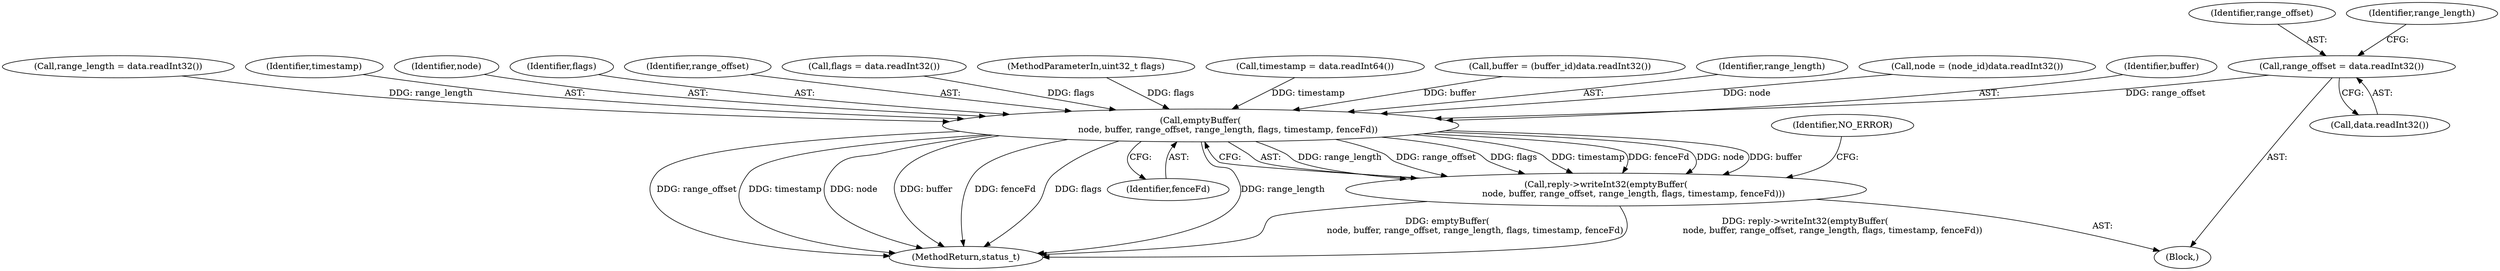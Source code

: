 digraph "0_Android_8d87321b704cb3f88e8cae668937d001fd63d5e3@API" {
"1001132" [label="(Call,range_offset = data.readInt32())"];
"1001154" [label="(Call,emptyBuffer(\n                    node, buffer, range_offset, range_length, flags, timestamp, fenceFd))"];
"1001153" [label="(Call,reply->writeInt32(emptyBuffer(\n                    node, buffer, range_offset, range_length, flags, timestamp, fenceFd)))"];
"1001207" [label="(MethodReturn,status_t)"];
"1000105" [label="(MethodParameterIn,uint32_t flags)"];
"1001132" [label="(Call,range_offset = data.readInt32())"];
"1001144" [label="(Call,timestamp = data.readInt64())"];
"1001133" [label="(Identifier,range_offset)"];
"1001163" [label="(Identifier,NO_ERROR)"];
"1001126" [label="(Call,buffer = (buffer_id)data.readInt32())"];
"1001158" [label="(Identifier,range_length)"];
"1001120" [label="(Call,node = (node_id)data.readInt32())"];
"1001156" [label="(Identifier,buffer)"];
"1001136" [label="(Call,range_length = data.readInt32())"];
"1001160" [label="(Identifier,timestamp)"];
"1001137" [label="(Identifier,range_length)"];
"1001155" [label="(Identifier,node)"];
"1001134" [label="(Call,data.readInt32())"];
"1001159" [label="(Identifier,flags)"];
"1001157" [label="(Identifier,range_offset)"];
"1001140" [label="(Call,flags = data.readInt32())"];
"1001114" [label="(Block,)"];
"1001153" [label="(Call,reply->writeInt32(emptyBuffer(\n                    node, buffer, range_offset, range_length, flags, timestamp, fenceFd)))"];
"1001161" [label="(Identifier,fenceFd)"];
"1001154" [label="(Call,emptyBuffer(\n                    node, buffer, range_offset, range_length, flags, timestamp, fenceFd))"];
"1001132" -> "1001114"  [label="AST: "];
"1001132" -> "1001134"  [label="CFG: "];
"1001133" -> "1001132"  [label="AST: "];
"1001134" -> "1001132"  [label="AST: "];
"1001137" -> "1001132"  [label="CFG: "];
"1001132" -> "1001154"  [label="DDG: range_offset"];
"1001154" -> "1001153"  [label="AST: "];
"1001154" -> "1001161"  [label="CFG: "];
"1001155" -> "1001154"  [label="AST: "];
"1001156" -> "1001154"  [label="AST: "];
"1001157" -> "1001154"  [label="AST: "];
"1001158" -> "1001154"  [label="AST: "];
"1001159" -> "1001154"  [label="AST: "];
"1001160" -> "1001154"  [label="AST: "];
"1001161" -> "1001154"  [label="AST: "];
"1001153" -> "1001154"  [label="CFG: "];
"1001154" -> "1001207"  [label="DDG: node"];
"1001154" -> "1001207"  [label="DDG: buffer"];
"1001154" -> "1001207"  [label="DDG: timestamp"];
"1001154" -> "1001207"  [label="DDG: fenceFd"];
"1001154" -> "1001207"  [label="DDG: flags"];
"1001154" -> "1001207"  [label="DDG: range_length"];
"1001154" -> "1001207"  [label="DDG: range_offset"];
"1001154" -> "1001153"  [label="DDG: range_length"];
"1001154" -> "1001153"  [label="DDG: range_offset"];
"1001154" -> "1001153"  [label="DDG: flags"];
"1001154" -> "1001153"  [label="DDG: timestamp"];
"1001154" -> "1001153"  [label="DDG: fenceFd"];
"1001154" -> "1001153"  [label="DDG: node"];
"1001154" -> "1001153"  [label="DDG: buffer"];
"1001120" -> "1001154"  [label="DDG: node"];
"1001126" -> "1001154"  [label="DDG: buffer"];
"1001136" -> "1001154"  [label="DDG: range_length"];
"1001140" -> "1001154"  [label="DDG: flags"];
"1000105" -> "1001154"  [label="DDG: flags"];
"1001144" -> "1001154"  [label="DDG: timestamp"];
"1001153" -> "1001114"  [label="AST: "];
"1001163" -> "1001153"  [label="CFG: "];
"1001153" -> "1001207"  [label="DDG: emptyBuffer(\n                    node, buffer, range_offset, range_length, flags, timestamp, fenceFd)"];
"1001153" -> "1001207"  [label="DDG: reply->writeInt32(emptyBuffer(\n                    node, buffer, range_offset, range_length, flags, timestamp, fenceFd))"];
}
